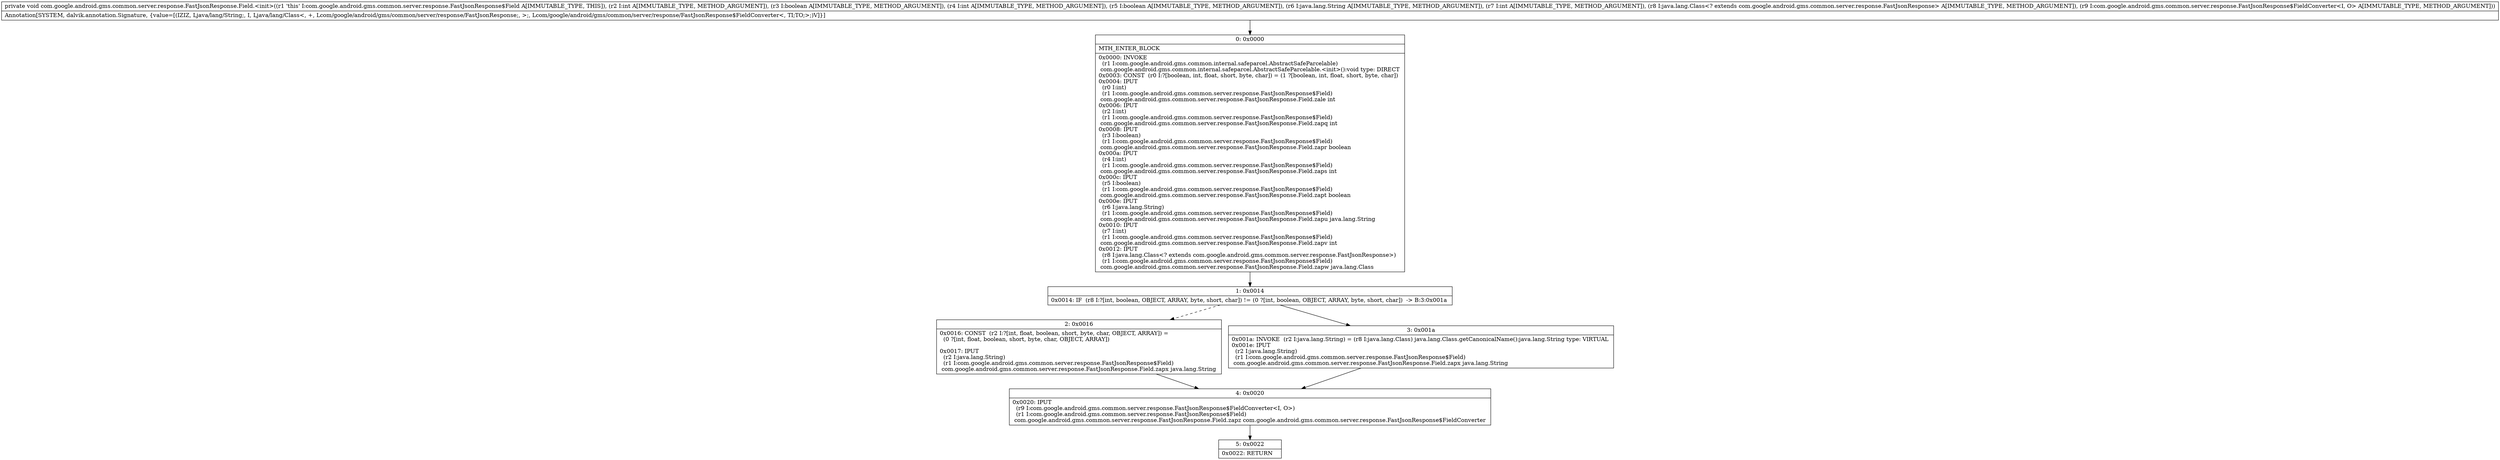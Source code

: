 digraph "CFG forcom.google.android.gms.common.server.response.FastJsonResponse.Field.\<init\>(IZIZLjava\/lang\/String;ILjava\/lang\/Class;Lcom\/google\/android\/gms\/common\/server\/response\/FastJsonResponse$FieldConverter;)V" {
Node_0 [shape=record,label="{0\:\ 0x0000|MTH_ENTER_BLOCK\l|0x0000: INVOKE  \l  (r1 I:com.google.android.gms.common.internal.safeparcel.AbstractSafeParcelable)\l com.google.android.gms.common.internal.safeparcel.AbstractSafeParcelable.\<init\>():void type: DIRECT \l0x0003: CONST  (r0 I:?[boolean, int, float, short, byte, char]) = (1 ?[boolean, int, float, short, byte, char]) \l0x0004: IPUT  \l  (r0 I:int)\l  (r1 I:com.google.android.gms.common.server.response.FastJsonResponse$Field)\l com.google.android.gms.common.server.response.FastJsonResponse.Field.zale int \l0x0006: IPUT  \l  (r2 I:int)\l  (r1 I:com.google.android.gms.common.server.response.FastJsonResponse$Field)\l com.google.android.gms.common.server.response.FastJsonResponse.Field.zapq int \l0x0008: IPUT  \l  (r3 I:boolean)\l  (r1 I:com.google.android.gms.common.server.response.FastJsonResponse$Field)\l com.google.android.gms.common.server.response.FastJsonResponse.Field.zapr boolean \l0x000a: IPUT  \l  (r4 I:int)\l  (r1 I:com.google.android.gms.common.server.response.FastJsonResponse$Field)\l com.google.android.gms.common.server.response.FastJsonResponse.Field.zaps int \l0x000c: IPUT  \l  (r5 I:boolean)\l  (r1 I:com.google.android.gms.common.server.response.FastJsonResponse$Field)\l com.google.android.gms.common.server.response.FastJsonResponse.Field.zapt boolean \l0x000e: IPUT  \l  (r6 I:java.lang.String)\l  (r1 I:com.google.android.gms.common.server.response.FastJsonResponse$Field)\l com.google.android.gms.common.server.response.FastJsonResponse.Field.zapu java.lang.String \l0x0010: IPUT  \l  (r7 I:int)\l  (r1 I:com.google.android.gms.common.server.response.FastJsonResponse$Field)\l com.google.android.gms.common.server.response.FastJsonResponse.Field.zapv int \l0x0012: IPUT  \l  (r8 I:java.lang.Class\<? extends com.google.android.gms.common.server.response.FastJsonResponse\>)\l  (r1 I:com.google.android.gms.common.server.response.FastJsonResponse$Field)\l com.google.android.gms.common.server.response.FastJsonResponse.Field.zapw java.lang.Class \l}"];
Node_1 [shape=record,label="{1\:\ 0x0014|0x0014: IF  (r8 I:?[int, boolean, OBJECT, ARRAY, byte, short, char]) != (0 ?[int, boolean, OBJECT, ARRAY, byte, short, char])  \-\> B:3:0x001a \l}"];
Node_2 [shape=record,label="{2\:\ 0x0016|0x0016: CONST  (r2 I:?[int, float, boolean, short, byte, char, OBJECT, ARRAY]) = \l  (0 ?[int, float, boolean, short, byte, char, OBJECT, ARRAY])\l \l0x0017: IPUT  \l  (r2 I:java.lang.String)\l  (r1 I:com.google.android.gms.common.server.response.FastJsonResponse$Field)\l com.google.android.gms.common.server.response.FastJsonResponse.Field.zapx java.lang.String \l}"];
Node_3 [shape=record,label="{3\:\ 0x001a|0x001a: INVOKE  (r2 I:java.lang.String) = (r8 I:java.lang.Class) java.lang.Class.getCanonicalName():java.lang.String type: VIRTUAL \l0x001e: IPUT  \l  (r2 I:java.lang.String)\l  (r1 I:com.google.android.gms.common.server.response.FastJsonResponse$Field)\l com.google.android.gms.common.server.response.FastJsonResponse.Field.zapx java.lang.String \l}"];
Node_4 [shape=record,label="{4\:\ 0x0020|0x0020: IPUT  \l  (r9 I:com.google.android.gms.common.server.response.FastJsonResponse$FieldConverter\<I, O\>)\l  (r1 I:com.google.android.gms.common.server.response.FastJsonResponse$Field)\l com.google.android.gms.common.server.response.FastJsonResponse.Field.zapz com.google.android.gms.common.server.response.FastJsonResponse$FieldConverter \l}"];
Node_5 [shape=record,label="{5\:\ 0x0022|0x0022: RETURN   \l}"];
MethodNode[shape=record,label="{private void com.google.android.gms.common.server.response.FastJsonResponse.Field.\<init\>((r1 'this' I:com.google.android.gms.common.server.response.FastJsonResponse$Field A[IMMUTABLE_TYPE, THIS]), (r2 I:int A[IMMUTABLE_TYPE, METHOD_ARGUMENT]), (r3 I:boolean A[IMMUTABLE_TYPE, METHOD_ARGUMENT]), (r4 I:int A[IMMUTABLE_TYPE, METHOD_ARGUMENT]), (r5 I:boolean A[IMMUTABLE_TYPE, METHOD_ARGUMENT]), (r6 I:java.lang.String A[IMMUTABLE_TYPE, METHOD_ARGUMENT]), (r7 I:int A[IMMUTABLE_TYPE, METHOD_ARGUMENT]), (r8 I:java.lang.Class\<? extends com.google.android.gms.common.server.response.FastJsonResponse\> A[IMMUTABLE_TYPE, METHOD_ARGUMENT]), (r9 I:com.google.android.gms.common.server.response.FastJsonResponse$FieldConverter\<I, O\> A[IMMUTABLE_TYPE, METHOD_ARGUMENT]))  | Annotation[SYSTEM, dalvik.annotation.Signature, \{value=[(IZIZ, Ljava\/lang\/String;, I, Ljava\/lang\/Class\<, +, Lcom\/google\/android\/gms\/common\/server\/response\/FastJsonResponse;, \>;, Lcom\/google\/android\/gms\/common\/server\/response\/FastJsonResponse$FieldConverter\<, TI;TO;\>;)V]\}]\l}"];
MethodNode -> Node_0;
Node_0 -> Node_1;
Node_1 -> Node_2[style=dashed];
Node_1 -> Node_3;
Node_2 -> Node_4;
Node_3 -> Node_4;
Node_4 -> Node_5;
}

